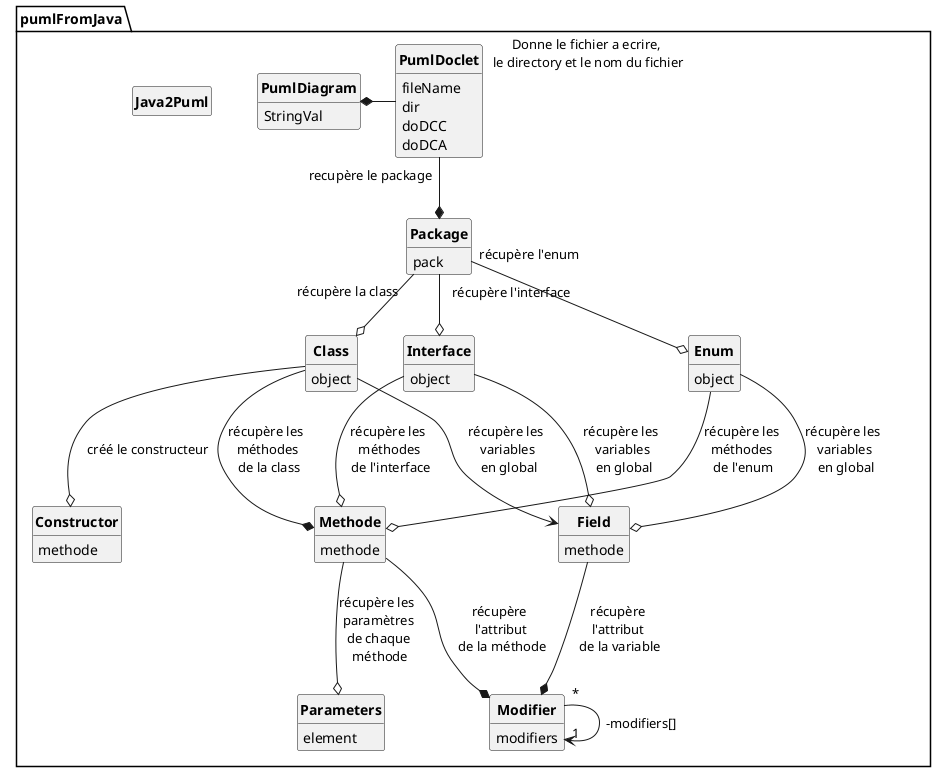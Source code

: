 @startuml

'UML GENERE PAR CODE :)

skinparam style strictuml
skinparam classAttributeIconSize 0
skinparam classFontStyle Bold
hide empty members

PACKAGE pumlFromJava{
class PumlDiagram{
        StringVal
    }

    class Java2Puml{

    }
    class PumlDoclet {
        fileName
        dir
        doDCC
        doDCA
    }


    class Package{
        pack
    }

    class Class{
        object

    }

    class Field{
        methode

    }

    class Enum{
        object

    }

    class Interface{
        object
    }

    class Constructor{
        methode

    }

    class Methode{
        methode


    }

    class Modifier {
             modifiers
        }

    class Parameters {
        element

    }

PumlDoclet "recupère le package" --* Package

Package "récupère la class" --o Class
Package "récupère l'interface" --o Interface
Package "récupère l'enum" --o Enum

Class  --> Field : récupère les \nvariables\n en global

PumlDoclet "Donne le fichier a ecrire,\n le directory et le nom du fichier" ---l-* PumlDiagram

Class --o Constructor : créé le constructeur
Class --* Methode : récupère les \nméthodes\n de la class

Interface --o Methode : récupère les \nméthodes\n de l'interface
Interface  --o Field : récupère les \nvariables\n en global

Enum --o Methode : récupère les \nméthodes \nde l'enum
Enum  --o Field : récupère les \nvariables\n en global

Methode --o Parameters : récupère les \nparamètres\nde chaque\n méthode

Methode --* Modifier : récupère \nl'attribut\n de la méthode
Field --* Modifier : récupère \nl'attribut \nde la variable

Modifier "*"-->"1" Modifier : -modifiers[]

}
@enduml